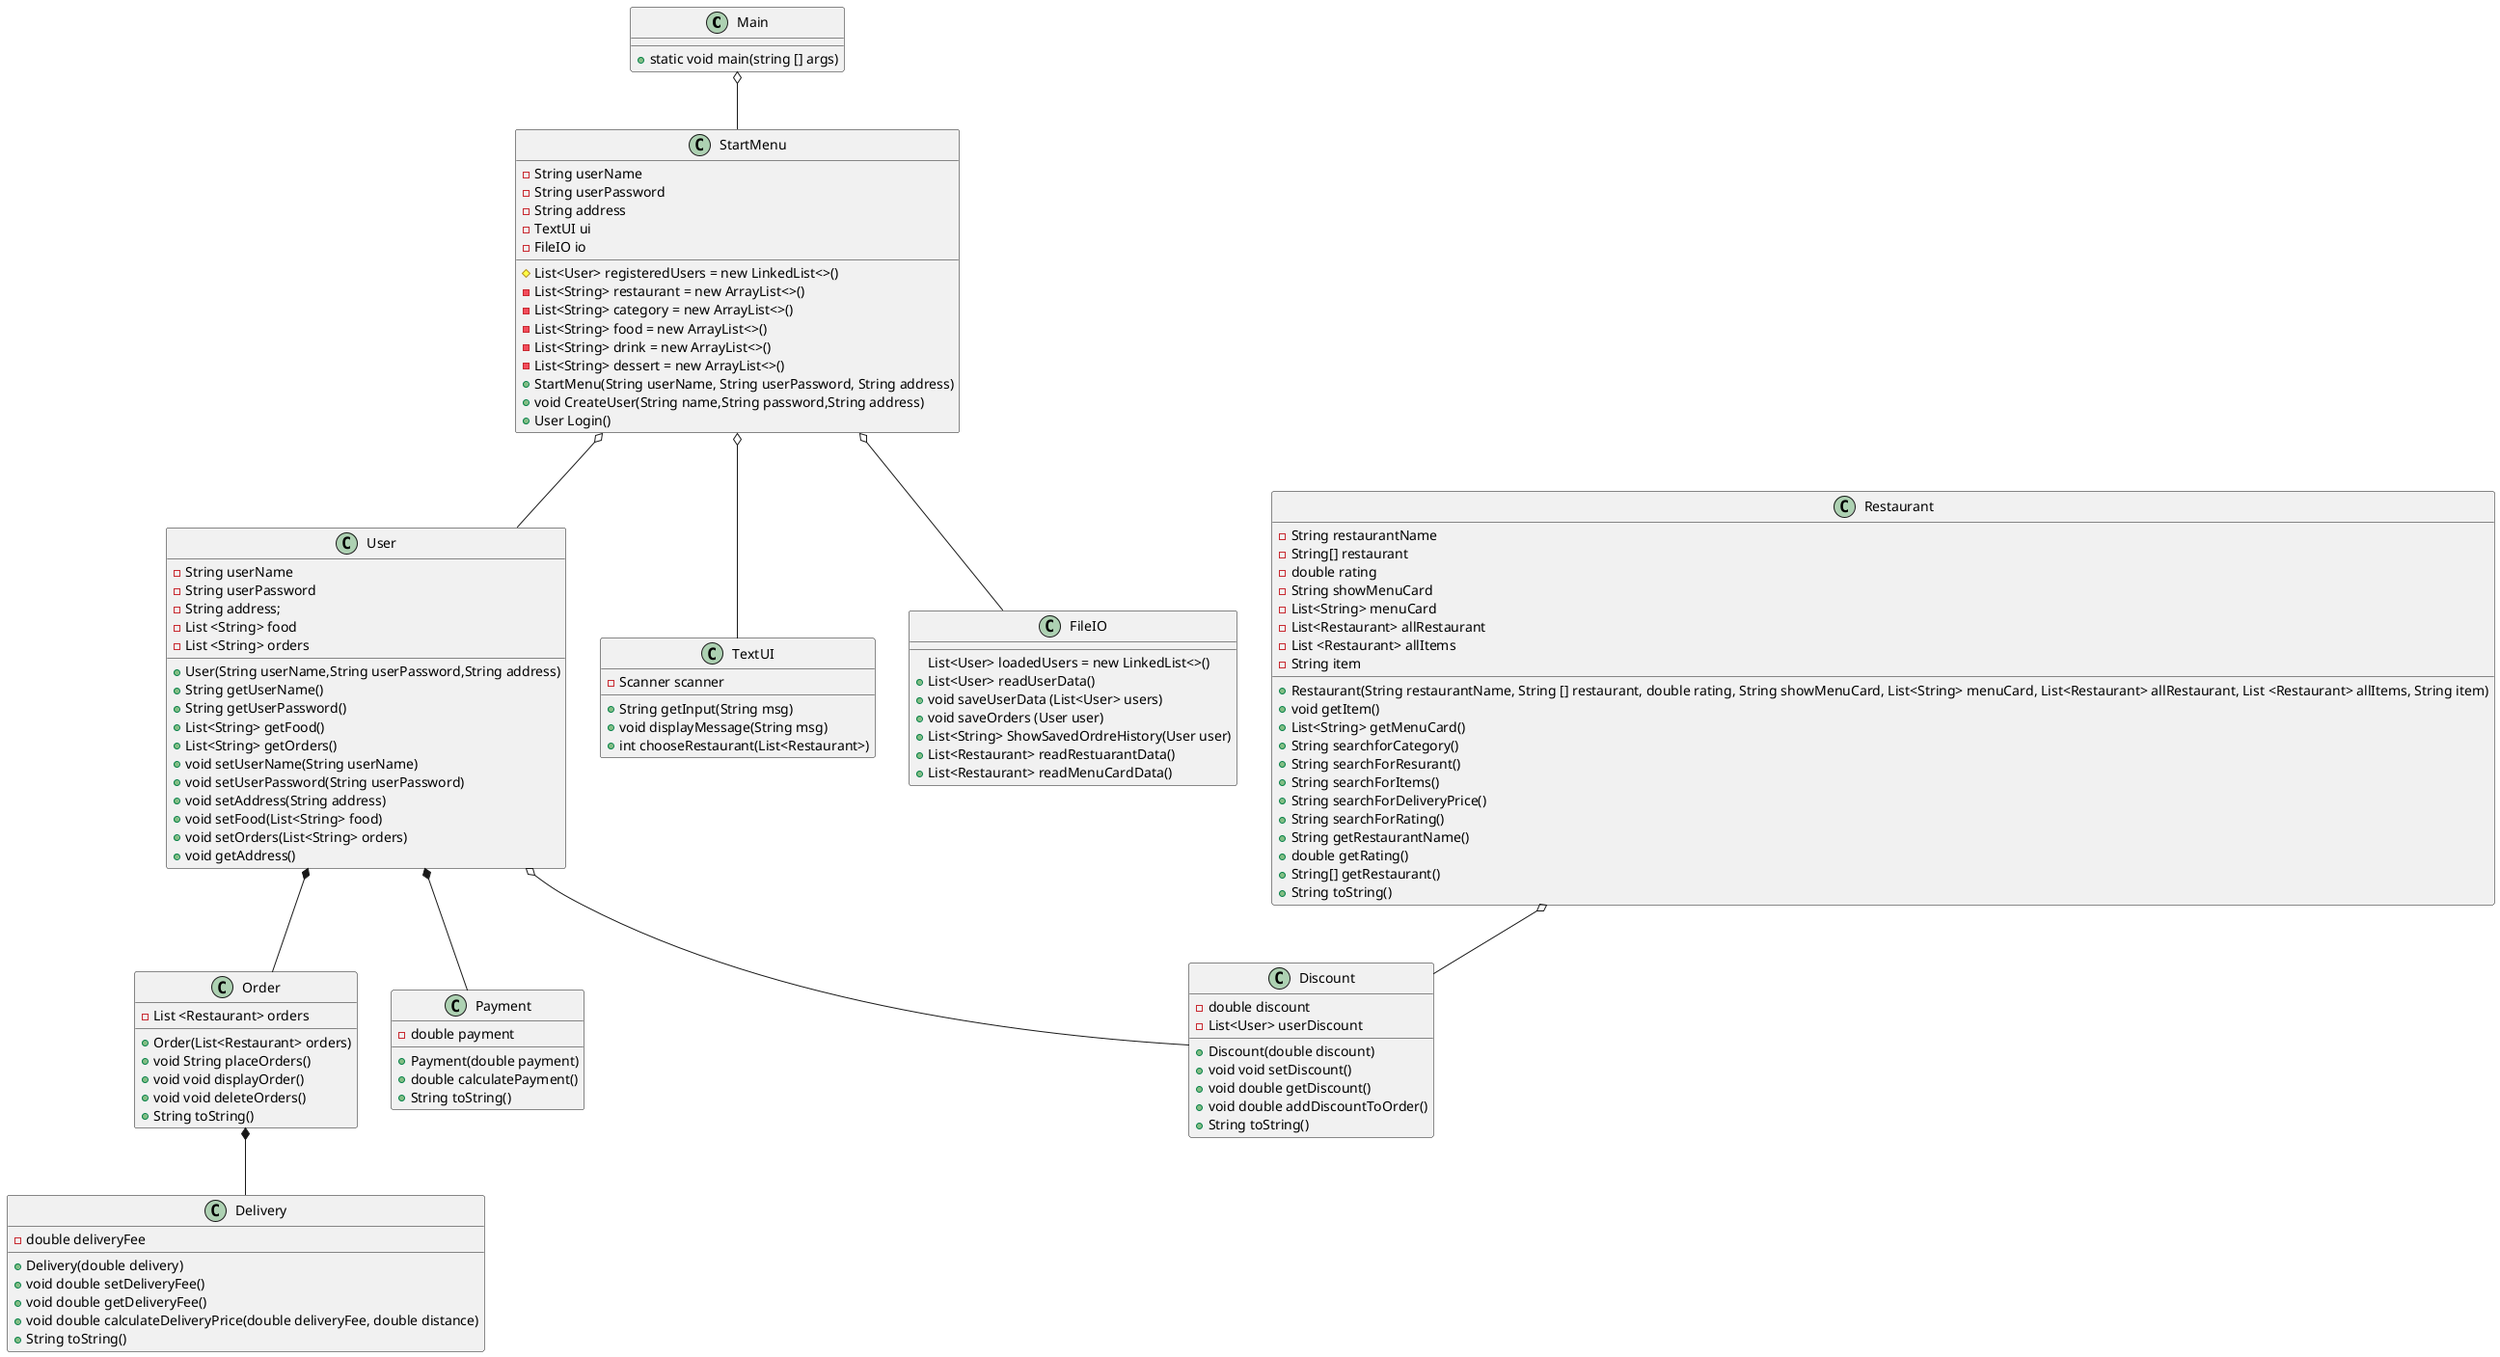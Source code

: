 @startuml
'https://plantuml.com/object-diagram

class Main{
+ static void main(string [] args)
}

class StartMenu{
- String userName
- String userPassword
- String address
# List<User> registeredUsers = new LinkedList<>()
- List<String> restaurant = new ArrayList<>()
- List<String> category = new ArrayList<>()
- List<String> food = new ArrayList<>()
- List<String> drink = new ArrayList<>()
- List<String> dessert = new ArrayList<>()
- TextUI ui
- FileIO io
+ StartMenu(String userName, String userPassword, String address)
+ void CreateUser(String name,String password,String address)
+ User Login()
}

class User{
- String userName
- String userPassword
- String address;
- List <String> food
- List <String> orders
+ User(String userName,String userPassword,String address)
+ String getUserName()
+ String getUserPassword()
+ List<String> getFood()
+ List<String> getOrders()
+ void setUserName(String userName)
+ void setUserPassword(String userPassword)
+ void setAddress(String address)
+ void setFood(List<String> food)
+ void setOrders(List<String> orders)
+ void getAddress()
}

class Order{
- List <Restaurant> orders
+ Order(List<Restaurant> orders)
+ void String placeOrders()
+ void void displayOrder()
+ void void deleteOrders()
+ String toString()
}

class Delivery {
- double deliveryFee
+ Delivery(double delivery)
+ void double setDeliveryFee()
+ void double getDeliveryFee()
+ void double calculateDeliveryPrice(double deliveryFee, double distance)
+ String toString()
}

class Discount{
- double discount
- List<User> userDiscount
+ Discount(double discount)
+ void void setDiscount()
+ void double getDiscount()
+ void double addDiscountToOrder()
+ String toString()
}

class Payment{
- double payment
+ Payment(double payment)
+ double calculatePayment()
+ String toString()
}

 class Restaurant{
- String restaurantName
- String[] restaurant
- double rating
- String showMenuCard
- List<String> menuCard
- List<Restaurant> allRestaurant
- List <Restaurant> allItems
- String item
+ Restaurant(String restaurantName, String [] restaurant, double rating, String showMenuCard, List<String> menuCard, List<Restaurant> allRestaurant, List <Restaurant> allItems, String item)
+ void getItem()
+ List<String> getMenuCard()
+ String searchforCategory()
+ String searchForResurant()
+ String searchForItems()
+ String searchForDeliveryPrice()
+ String searchForRating()
+ String getRestaurantName()
+ double getRating()
+ String[] getRestaurant()
+ String toString()
}

class TextUI{
- Scanner scanner
+ String getInput(String msg)
+ void displayMessage(String msg)
+ int chooseRestaurant(List<Restaurant>)
}

class FileIO{
List<User> loadedUsers = new LinkedList<>()
+ List<User> readUserData()
+ void saveUserData (List<User> users)
+ void saveOrders (User user)
+ List<String> ShowSavedOrdreHistory(User user)
+ List<Restaurant> readRestuarantData()
+ List<Restaurant> readMenuCardData()
}


Main o-- StartMenu

StartMenu o-- TextUI
StartMenu o-- FileIO
StartMenu o-- User

User *-- Payment
User *-- Order
User o-- Discount

Order *-- Delivery


Restaurant o-- Discount



@enduml
